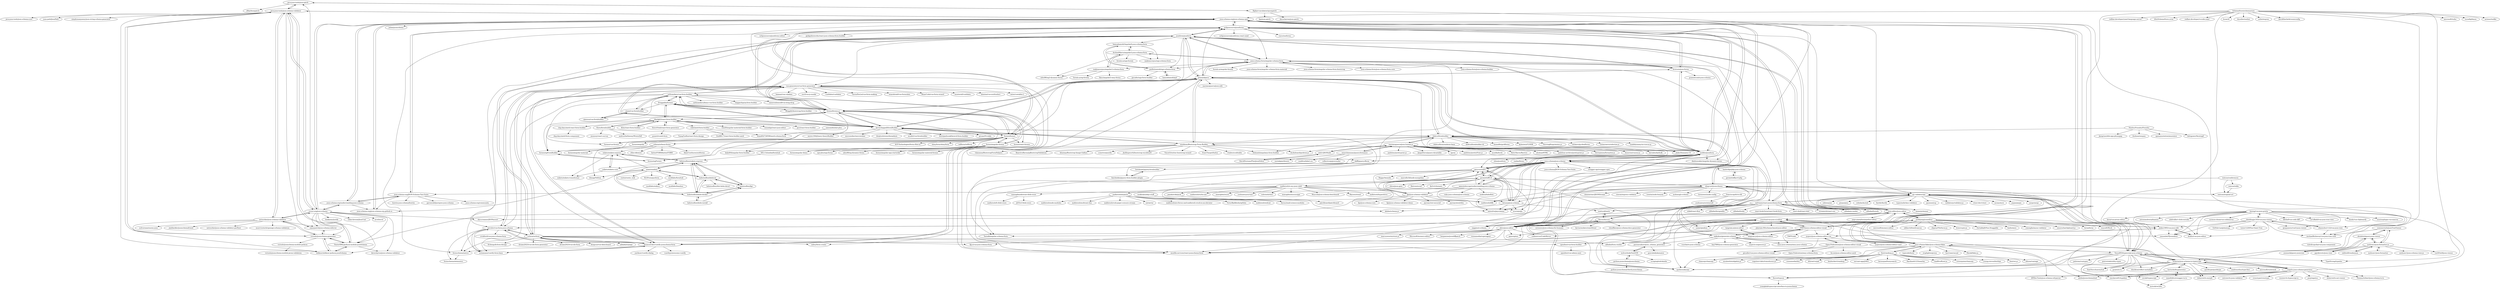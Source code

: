 digraph G {
"java-json-tools/json-patch" -> "flipkart-incubator/zjsonpatch"
"java-json-tools/json-patch" -> "eBay/bsonpatch"
"java-json-tools/json-patch" -> "java-json-tools/json-schema-validator"
"eclipsesource/jsonforms" -> "jsonform/jsonform"
"eclipsesource/jsonforms" -> "rjsf-team/react-jsonschema-form"
"eclipsesource/jsonforms" -> "brutusin/json-forms"
"eclipsesource/jsonforms" -> "eclipsesource/jsonforms-react-seed"
"eclipsesource/jsonforms" -> "json-editor/json-editor"
"eclipsesource/jsonforms" -> "vazco/uniforms" ["e"=1]
"eclipsesource/jsonforms" -> "json-schema-form/angular-schema-form"
"eclipsesource/jsonforms" -> "ajv-validator/ajv"
"eclipsesource/jsonforms" -> "joshfire/jsonform"
"eclipsesource/jsonforms" -> "json-schema-org/json-schema-spec"
"eclipsesource/jsonforms" -> "eclipsesource/jsonforms-editor"
"eclipsesource/jsonforms" -> "formio/formio.js"
"eclipsesource/jsonforms" -> "ginkgobioworks/react-json-schema-form-builder"
"eclipsesource/jsonforms" -> "formio/formio"
"eclipsesource/jsonforms" -> "formschema/native"
"josdejong/jsoneditor" -> "jdorn/json-editor"
"josdejong/jsoneditor" -> "json-editor/json-editor"
"josdejong/jsoneditor" -> "ajaxorg/ace" ["e"=1]
"josdejong/jsoneditor" -> "codemirror/CodeMirror" ["e"=1]
"josdejong/jsoneditor" -> "microsoft/monaco-editor" ["e"=1]
"josdejong/jsoneditor" -> "niklasvh/html2canvas" ["e"=1]
"josdejong/jsoneditor" -> "eligrey/FileSaver.js" ["e"=1]
"josdejong/jsoneditor" -> "umijs/qiankun" ["e"=1]
"josdejong/jsoneditor" -> "brix/crypto-js" ["e"=1]
"josdejong/jsoneditor" -> "SortableJS/Vue.Draggable" ["e"=1]
"josdejong/jsoneditor" -> "baidu/amis" ["e"=1]
"josdejong/jsoneditor" -> "yiminghe/async-validator" ["e"=1]
"josdejong/jsoneditor" -> "zenorocha/clipboard.js" ["e"=1]
"josdejong/jsoneditor" -> "lerna/lerna" ["e"=1]
"josdejong/jsoneditor" -> "nuysoft/Mock" ["e"=1]
"rjsf-team/react-jsonschema-form" -> "ajv-validator/ajv"
"rjsf-team/react-jsonschema-form" -> "eclipsesource/jsonforms"
"rjsf-team/react-jsonschema-form" -> "alibaba/formily" ["e"=1]
"rjsf-team/react-jsonschema-form" -> "json-editor/json-editor"
"rjsf-team/react-jsonschema-form" -> "lljj-x/vue-json-schema-form" ["e"=1]
"rjsf-team/react-jsonschema-form" -> "alibaba/form-render" ["e"=1]
"rjsf-team/react-jsonschema-form" -> "wbkd/react-flow" ["e"=1]
"rjsf-team/react-jsonschema-form" -> "alibaba/designable" ["e"=1]
"rjsf-team/react-jsonschema-form" -> "alibaba/hooks" ["e"=1]
"rjsf-team/react-jsonschema-form" -> "umijs/qiankun" ["e"=1]
"rjsf-team/react-jsonschema-form" -> "react-hook-form/react-hook-form" ["e"=1]
"rjsf-team/react-jsonschema-form" -> "react-dnd/react-dnd" ["e"=1]
"rjsf-team/react-jsonschema-form" -> "streamich/react-use" ["e"=1]
"rjsf-team/react-jsonschema-form" -> "alibaba/x-render" ["e"=1]
"rjsf-team/react-jsonschema-form" -> "immerjs/immer" ["e"=1]
"json-schema-form/angular-schema-form" -> "joshfire/jsonform"
"json-schema-form/angular-schema-form" -> "dschnelldavis/angular2-json-schema-form"
"json-schema-form/angular-schema-form" -> "formly-js/angular-formly" ["e"=1]
"json-schema-form/angular-schema-form" -> "makinacorpus/angular2-schema-form"
"json-schema-form/angular-schema-form" -> "guillotinaweb/ngx-schema-form"
"json-schema-form/angular-schema-form" -> "brutusin/json-forms"
"json-schema-form/angular-schema-form" -> "danhunsaker/angular-dynamic-forms" ["e"=1]
"json-schema-form/angular-schema-form" -> "jdorn/json-editor"
"json-schema-form/angular-schema-form" -> "json-schema-form/angular-schema-form-material"
"json-schema-form/angular-schema-form" -> "mozilla-services/react-jsonschema-form" ["e"=1]
"json-schema-form/angular-schema-form" -> "json-schema-form/angular-schema-form-bootstrap"
"json-schema-form/angular-schema-form" -> "json-schema-form/json-schema-form-core"
"json-schema-form/angular-schema-form" -> "jsonform/jsonform"
"json-schema-form/angular-schema-form" -> "gitana/alpaca"
"json-schema-form/angular-schema-form" -> "json-schema-form/json-schema-builder"
"leezng/vue-json-pretty" -> "chenfengjw163/vue-json-viewer"
"leezng/vue-json-pretty" -> "michaelfitzhavey/vue-json-tree-view"
"leezng/vue-json-pretty" -> "surmon-china/vue-codemirror" ["e"=1]
"leezng/vue-json-pretty" -> "jinkin1995/vue-json-edit"
"leezng/vue-json-pretty" -> "ddchef/vue-code-diff" ["e"=1]
"leezng/vue-json-pretty" -> "zhaoxuhui1122/vue-json-view"
"leezng/vue-json-pretty" -> "arvidkahl/vue-json-tree-view" ["e"=1]
"leezng/vue-json-pretty" -> "qiuquanwu/vue3-json-viewer"
"leezng/vue-json-pretty" -> "dirkliu/vue-json-editor"
"leezng/vue-json-pretty" -> "Inndy/vue-clipboard2" ["e"=1]
"leezng/vue-json-pretty" -> "sxzz/unplugin-vue-macros" ["e"=1]
"leezng/vue-json-pretty" -> "koca/vue-prism-editor" ["e"=1]
"leezng/vue-json-pretty" -> "yansenlei/VJsoneditor"
"leezng/vue-json-pretty" -> "antoniandre/splitpanes" ["e"=1]
"leezng/vue-json-pretty" -> "ndelvalle/v-click-outside" ["e"=1]
"ajv-validator/ajv" -> "sideway/joi" ["e"=1]
"ajv-validator/ajv" -> "rjsf-team/react-jsonschema-form"
"ajv-validator/ajv" -> "YousefED/typescript-json-schema"
"ajv-validator/ajv" -> "pinojs/pino" ["e"=1]
"ajv-validator/ajv" -> "colinhacks/zod" ["e"=1]
"ajv-validator/ajv" -> "sinclairzx81/typebox" ["e"=1]
"ajv-validator/ajv" -> "fastify/fastify" ["e"=1]
"ajv-validator/ajv" -> "typestack/class-validator" ["e"=1]
"ajv-validator/ajv" -> "jquense/yup" ["e"=1]
"ajv-validator/ajv" -> "validatorjs/validator.js" ["e"=1]
"ajv-validator/ajv" -> "vitest-dev/vitest" ["e"=1]
"ajv-validator/ajv" -> "immerjs/immer" ["e"=1]
"ajv-validator/ajv" -> "mswjs/msw" ["e"=1]
"ajv-validator/ajv" -> "pnpm/pnpm" ["e"=1]
"ajv-validator/ajv" -> "yargs/yargs" ["e"=1]
"marianoguerra/json.human.js" -> "ojjs/oj"
"marianoguerra/json.human.js" -> "padolsey/prettyPrint.js"
"marianoguerra/json.human.js" -> "mb21/JSONedit"
"marianoguerra/json.human.js" -> "omarshammas/jquery.formance"
"marianoguerra/json.human.js" -> "mozilla/brick" ["e"=1]
"marianoguerra/json.human.js" -> "Rich-Harris/Ractive" ["e"=1]
"marianoguerra/json.human.js" -> "jlukic/Semantic-UI" ["e"=1]
"marianoguerra/json.human.js" -> "nbubna/HTML" ["e"=1]
"marianoguerra/json.human.js" -> "padolsey-archive/prettyprint.js"
"marianoguerra/json.human.js" -> "dobtco/formbuilder"
"marianoguerra/json.human.js" -> "firstopinion/formatter.js" ["e"=1]
"marianoguerra/json.human.js" -> "dunxrion/voyeur.js" ["e"=1]
"marianoguerra/json.human.js" -> "kevinburke/hulk"
"marianoguerra/json.human.js" -> "padolsey/prettyprint.js"
"marianoguerra/json.human.js" -> "JangoSteve/jquery-dynatable" ["e"=1]
"ojjs/oj" -> "marianoguerra/json.human.js"
"orbeon/orbeon-forms" -> "betterFORM/betterFORM"
"orbeon/orbeon-forms" -> "enketo/enketo-express"
"orbeon/orbeon-forms" -> "AlainCouthures/xsltforms"
"orbeon/orbeon-forms" -> "dimagi/Vellum"
"orbeon/orbeon-forms" -> "eXist-db/exist" ["e"=1]
"minikomi/Bootstrap-Form-Builder" -> "dobtco/formbuilder"
"minikomi/Bootstrap-Form-Builder" -> "kevinchappell/formBuilder"
"minikomi/Bootstrap-Form-Builder" -> "kelp404/angular-form-builder" ["e"=1]
"minikomi/Bootstrap-Form-Builder" -> "ExactTarget/fuelux" ["e"=1]
"minikomi/Bootstrap-Form-Builder" -> "vitalets/x-editable" ["e"=1]
"minikomi/Bootstrap-Form-Builder" -> "Selmanh/angularjs-form-builder" ["e"=1]
"minikomi/Bootstrap-Form-Builder" -> "vlamanna/BootstrapFormHelpers" ["e"=1]
"minikomi/Bootstrap-Form-Builder" -> "gitana/alpaca"
"minikomi/Bootstrap-Form-Builder" -> "ReactiveRaven/jqBootstrapValidation" ["e"=1]
"minikomi/Bootstrap-Form-Builder" -> "blueimp/Bootstrap-Image-Gallery" ["e"=1]
"minikomi/Bootstrap-Form-Builder" -> "sciactive/pnotify" ["e"=1]
"minikomi/Bootstrap-Form-Builder" -> "joshfire/jsonform"
"minikomi/Bootstrap-Form-Builder" -> "ducksboard/gridster.js" ["e"=1]
"minikomi/Bootstrap-Form-Builder" -> "jhollingworth/bootstrap-wysihtml5" ["e"=1]
"minikomi/Bootstrap-Form-Builder" -> "VinceG/twitter-bootstrap-wizard" ["e"=1]
"SchemaStore/schemastore" -> "redhat-developer/yaml-language-server" ["e"=1]
"SchemaStore/schemastore" -> "b0o/SchemaStore.nvim" ["e"=1]
"SchemaStore/schemastore" -> "redhat-developer/vscode-yaml" ["e"=1]
"SchemaStore/schemastore" -> "bcherny/json-schema-to-typescript"
"SchemaStore/schemastore" -> "YousefED/typescript-json-schema"
"SchemaStore/schemastore" -> "bcoe/c8" ["e"=1]
"SchemaStore/schemastore" -> "json-schema-org/json-schema-spec"
"SchemaStore/schemastore" -> "rhysd/actionlint" ["e"=1]
"SchemaStore/schemastore" -> "eslint/espree" ["e"=1]
"SchemaStore/schemastore" -> "davidtheclark/cosmiconfig" ["e"=1]
"SchemaStore/schemastore" -> "json-schema-faker/json-schema-faker"
"SchemaStore/schemastore" -> "TypeStrong/typedoc" ["e"=1]
"SchemaStore/schemastore" -> "microsoft/tsdoc" ["e"=1]
"SchemaStore/schemastore" -> "tsconfig/bases" ["e"=1]
"SchemaStore/schemastore" -> "actions/toolkit" ["e"=1]
"tangram-js/json-editor" -> "tangram-js/json-schema-editor"
"brutusin/json-forms" -> "gitana/alpaca"
"brutusin/json-forms" -> "joshfire/jsonform"
"brutusin/json-forms" -> "jsonform/jsonform"
"brutusin/json-forms" -> "json-schema-form/angular-schema-form"
"brutusin/json-forms" -> "eclipsesource/jsonforms"
"brutusin/json-forms" -> "gcanti/tcomb-json-schema" ["e"=1]
"formio/formio" -> "formio/formio.js"
"formio/formio" -> "formio/angular-formio"
"formio/formio" -> "formio/react-formio"
"formio/formio" -> "formio/ngFormBuilder"
"formio/formio" -> "formio/ngFormio"
"formio/formio" -> "kevinchappell/formBuilder"
"formio/formio" -> "formio/vue-formio"
"formio/formio" -> "eclipsesource/jsonforms"
"formio/formio" -> "AOT-Technologies/forms-flow-ai"
"formio/formio" -> "orbeon/orbeon-forms"
"formio/formio" -> "ohmyform/ohmyform" ["e"=1]
"formio/formio" -> "tellform/tellform" ["e"=1]
"formio/formio" -> "formio/angular"
"formio/formio" -> "formio/angular-demo"
"formio/formio" -> "json-schema-form/angular-schema-form"
"joshfire/jsonform" -> "gitana/alpaca"
"joshfire/jsonform" -> "Textalk/angular-schema-form" ["e"=1]
"joshfire/jsonform" -> "json-schema-form/angular-schema-form"
"joshfire/jsonform" -> "brutusin/json-forms"
"joshfire/jsonform" -> "jdorn/json-editor"
"joshfire/jsonform" -> "garycourt/JSV"
"joshfire/jsonform" -> "daffl/jquery.dform"
"joshfire/jsonform" -> "ulion/jsonform"
"joshfire/jsonform" -> "danhunsaker/angular-dynamic-forms" ["e"=1]
"joshfire/jsonform" -> "eclipsesource/jsonforms"
"joshfire/jsonform" -> "minikomi/Bootstrap-Form-Builder"
"joshfire/jsonform" -> "json-schema/json-schema"
"joshfire/jsonform" -> "dobtco/formbuilder"
"joshfire/jsonform" -> "caolan/forms" ["e"=1]
"joshfire/jsonform" -> "mozilla-services/react-jsonschema-form" ["e"=1]
"nijikokun/generate-schema" -> "krg7880/json-schema-generator"
"nijikokun/generate-schema" -> "easy-json-schema/easy-json-schema"
"nijikokun/generate-schema" -> "perenecabuto/json_schema_generator"
"nijikokun/generate-schema" -> "aspecto-io/genson-js"
"nijikokun/generate-schema" -> "tdegrunt/jsonschema"
"nijikokun/generate-schema" -> "YMFE/json-schema-editor-visual"
"nijikokun/generate-schema" -> "ruzicka/to-json-schema"
"nijikokun/generate-schema" -> "json-schema-faker/json-schema-faker"
"NimbusFoundry/Foundry" -> "Jasig/umobile-app-phonegap"
"NimbusFoundry/Foundry" -> "dobtco/formbuilder"
"NimbusFoundry/Foundry" -> "tholman/zenpen" ["e"=1]
"NimbusFoundry/Foundry" -> "openannotation/annotator" ["e"=1]
"NimbusFoundry/Foundry" -> "hdragomir/facetogif"
"lbovet/docson" -> "lbovet/typson"
"lbovet/docson" -> "mattyod/matic"
"lbovet/docson" -> "adobe/jsonschema2md" ["e"=1]
"lbovet/docson" -> "coveooss/json-schema-for-humans" ["e"=1]
"lbovet/docson" -> "kevinrenskers/raml2html" ["e"=1]
"lbovet/docson" -> "json-schema/json-schema"
"lbovet/docson" -> "zaggino/z-schema"
"lbovet/docson" -> "cloudflare/json-schema-docs-generator"
"Kiho/react-form-builder" -> "blackjk3/react-form-builder"
"summerstyle/jsonTreeViewer" -> "abodelot/jquery.json-viewer"
"summerstyle/jsonTreeViewer" -> "mohsen1/json-formatter-js"
"summerstyle/jsonTreeViewer" -> "michaelfitzhavey/vue-json-tree-view"
"jdorn/json-editor" -> "json-editor/json-editor"
"jdorn/json-editor" -> "josdejong/jsoneditor"
"jdorn/json-editor" -> "joshfire/jsonform"
"jdorn/json-editor" -> "mozilla-services/react-jsonschema-form" ["e"=1]
"jdorn/json-editor" -> "json-schema-form/angular-schema-form"
"jdorn/json-editor" -> "Textalk/angular-schema-form" ["e"=1]
"jdorn/json-editor" -> "gitana/alpaca"
"jdorn/json-editor" -> "epoberezkin/ajv" ["e"=1]
"jdorn/json-editor" -> "Microsoft/monaco-editor" ["e"=1]
"jdorn/json-editor" -> "ajaxorg/ace" ["e"=1]
"jdorn/json-editor" -> "benjamine/jsondiffpatch" ["e"=1]
"jdorn/json-editor" -> "visionmedia/superagent" ["e"=1]
"jdorn/json-editor" -> "marcuswestin/store.js" ["e"=1]
"jdorn/json-editor" -> "codemirror/CodeMirror" ["e"=1]
"jdorn/json-editor" -> "json-schema/json-schema"
"networknt/json-schema-validator" -> "everit-org/json-schema"
"networknt/json-schema-validator" -> "java-json-tools/json-schema-validator"
"networknt/json-schema-validator" -> "victools/jsonschema-generator"
"networknt/json-schema-validator" -> "mbknor/mbknor-jackson-jsonSchema"
"networknt/json-schema-validator" -> "ssilverman/snowy-json"
"networknt/json-schema-validator" -> "jimblackler/jsonschemafriend"
"networknt/json-schema-validator" -> "networknt/json-schema-validator-perftest"
"networknt/json-schema-validator" -> "mservicetech/openapi-schema-validation"
"networknt/json-schema-validator" -> "saasquatch/json-schema-inferrer"
"horiuchi/dtsgenerator" -> "mstssk/sw2dts"
"horiuchi/dtsgenerator" -> "manifoldco/swagger-to-ts"
"horiuchi/dtsgenerator" -> "bcherny/json-schema-to-typescript"
"kevinchappell/formBuilder" -> "Draggable/formeo"
"kevinchappell/formBuilder" -> "dobtco/formbuilder"
"kevinchappell/formBuilder" -> "formio/formio.js"
"kevinchappell/formBuilder" -> "minikomi/Bootstrap-Form-Builder"
"kevinchappell/formBuilder" -> "givanz/VvvebJs" ["e"=1]
"kevinchappell/formBuilder" -> "gitana/alpaca"
"kevinchappell/formBuilder" -> "formio/formio"
"kevinchappell/formBuilder" -> "mistic100/jQuery-QueryBuilder" ["e"=1]
"kevinchappell/formBuilder" -> "blackjk3/react-form-builder"
"kevinchappell/formBuilder" -> "microweber/microweber" ["e"=1]
"kevinchappell/formBuilder" -> "jsonform/jsonform"
"kevinchappell/formBuilder" -> "sethsandaru/vue-form-builder"
"kevinchappell/formBuilder" -> "dwijitsolutions/laraadmin" ["e"=1]
"kevinchappell/formBuilder" -> "mrabit/vue-formbuilder" ["e"=1]
"kevinchappell/formBuilder" -> "kristijanhusak/laravel-form-builder" ["e"=1]
"Kinto/formbuilder" -> "blackjk3/react-form-builder"
"Kinto/formbuilder" -> "aisensiy/react-survey" ["e"=1]
"Kinto/formbuilder" -> "andrewhathaway/Winterfell" ["e"=1]
"Kinto/formbuilder" -> "mozilla-services/react-jsonschema-form" ["e"=1]
"victools/jsonschema-generator" -> "mbknor/mbknor-jackson-jsonSchema"
"victools/jsonschema-generator" -> "saasquatch/json-schema-inferrer"
"victools/jsonschema-generator" -> "FasterXML/jackson-module-jsonSchema"
"victools/jsonschema-generator" -> "networknt/json-schema-validator"
"victools/jsonschema-generator" -> "victools/jsonschema-module-jackson"
"victools/jsonschema-generator" -> "java-json-tools/json-schema-validator"
"ncform/ncform" -> "xaboy/form-create" ["e"=1]
"ncform/ncform" -> "vue-generators/vue-form-generator"
"ncform/ncform" -> "jarvelov/vue-form-json-schema"
"ncform/ncform" -> "dream2023/vue-ele-form-generator" ["e"=1]
"ncform/ncform" -> "lljj-x/vue-json-schema-form" ["e"=1]
"ncform/ncform" -> "dream2023/vue-ele-form" ["e"=1]
"ncform/ncform" -> "koumoul-dev/vuetify-jsonschema-form"
"ncform/ncform" -> "formschema/native"
"ncform/ncform" -> "yourtion/vue-json-ui-editor"
"ncform/ncform" -> "openfext/vue-form-builder"
"ncform/ncform" -> "dongsuo/vue-data-board" ["e"=1]
"ncform/ncform" -> "jsonform/jsonform"
"ncform/ncform" -> "alibaba/form-render" ["e"=1]
"ncform/ncform" -> "alibaba/nopage"
"ncform/ncform" -> "Kchengz/k-form-design" ["e"=1]
"SteveVitali/react-form-generator" -> "gcanti/tcomb-form" ["e"=1]
"SteveVitali/react-form-generator" -> "blackjk3/react-form-builder"
"json-schema-faker/json-schema-faker" -> "chancejs/chancejs" ["e"=1]
"json-schema-faker/json-schema-faker" -> "boo1ean/casual" ["e"=1]
"json-schema-faker/json-schema-faker" -> "epoberezkin/ajv" ["e"=1]
"json-schema-faker/json-schema-faker" -> "YousefED/typescript-json-schema"
"json-schema-faker/json-schema-faker" -> "json-schema-org/json-schema-spec"
"json-schema-faker/json-schema-faker" -> "Marak/faker.js" ["e"=1]
"json-schema-faker/json-schema-faker" -> "bcherny/json-schema-to-typescript"
"json-schema-faker/json-schema-faker" -> "APIDevTools/json-schema-ref-parser" ["e"=1]
"json-schema-faker/json-schema-faker" -> "mozilla-services/react-jsonschema-form" ["e"=1]
"json-schema-faker/json-schema-faker" -> "nijikokun/generate-schema"
"json-schema-faker/json-schema-faker" -> "fent/randexp.js"
"json-schema-faker/json-schema-faker" -> "typicode/hotel" ["e"=1]
"json-schema-faker/json-schema-faker" -> "tdegrunt/jsonschema"
"json-schema-faker/json-schema-faker" -> "ajv-validator/ajv"
"json-schema-faker/json-schema-faker" -> "stoplightio/prism" ["e"=1]
"bcherny/json-schema-to-typescript" -> "YousefED/typescript-json-schema"
"bcherny/json-schema-to-typescript" -> "ThomasAribart/json-schema-to-ts" ["e"=1]
"bcherny/json-schema-to-typescript" -> "epoberezkin/ajv" ["e"=1]
"bcherny/json-schema-to-typescript" -> "sinclairzx81/typebox" ["e"=1]
"bcherny/json-schema-to-typescript" -> "dsherret/ts-morph" ["e"=1]
"bcherny/json-schema-to-typescript" -> "vega/ts-json-schema-generator"
"bcherny/json-schema-to-typescript" -> "ajv-validator/ajv"
"bcherny/json-schema-to-typescript" -> "quicktype/quicktype" ["e"=1]
"bcherny/json-schema-to-typescript" -> "sindresorhus/type-fest" ["e"=1]
"bcherny/json-schema-to-typescript" -> "gcanti/io-ts" ["e"=1]
"bcherny/json-schema-to-typescript" -> "horiuchi/dtsgenerator"
"bcherny/json-schema-to-typescript" -> "microsoft/rushstack" ["e"=1]
"bcherny/json-schema-to-typescript" -> "json-schema-faker/json-schema-faker"
"bcherny/json-schema-to-typescript" -> "rbuckton/reflect-metadata" ["e"=1]
"bcherny/json-schema-to-typescript" -> "SamVerschueren/tsd" ["e"=1]
"mohsen1/json-formatter-js" -> "caldwell/renderjson"
"mohsen1/json-formatter-js" -> "mohsen1/json-formatter"
"mohsen1/json-formatter-js" -> "summerstyle/jsonTreeViewer"
"mohsen1/json-formatter-js" -> "pgrabovets/json-view"
"mohsen1/json-formatter-js" -> "abodelot/jquery.json-viewer"
"mohsen1/json-formatter-js" -> "mohsen1/json-schema-view-js"
"mohsen1/json-formatter-js" -> "yesmeck/jquery-jsonview"
"mohsen1/json-formatter-js" -> "LorDOniX/json-viewer"
"YousefED/typescript-json-schema" -> "vega/ts-json-schema-generator"
"YousefED/typescript-json-schema" -> "bcherny/json-schema-to-typescript"
"YousefED/typescript-json-schema" -> "dsherret/ts-morph" ["e"=1]
"YousefED/typescript-json-schema" -> "ajv-validator/ajv"
"YousefED/typescript-json-schema" -> "gcanti/io-ts" ["e"=1]
"YousefED/typescript-json-schema" -> "epoberezkin/ajv" ["e"=1]
"YousefED/typescript-json-schema" -> "lbovet/typson"
"YousefED/typescript-json-schema" -> "pelotom/runtypes" ["e"=1]
"YousefED/typescript-json-schema" -> "sinclairzx81/typebox" ["e"=1]
"YousefED/typescript-json-schema" -> "TypeStrong/typedoc" ["e"=1]
"YousefED/typescript-json-schema" -> "cevek/ttypescript" ["e"=1]
"YousefED/typescript-json-schema" -> "json-schema-faker/json-schema-faker"
"YousefED/typescript-json-schema" -> "rbuckton/reflect-metadata" ["e"=1]
"YousefED/typescript-json-schema" -> "piotrwitek/utility-types" ["e"=1]
"YousefED/typescript-json-schema" -> "SamVerschueren/tsd" ["e"=1]
"makinacorpus/angular2-schema-form" -> "dschnelldavis/angular2-json-schema-form"
"makinacorpus/angular2-schema-form" -> "formly-js/ng-formly" ["e"=1]
"makinacorpus/angular2-schema-form" -> "udos86/ng2-dynamic-forms" ["e"=1]
"makinacorpus/angular2-schema-form" -> "flauc/angular2-easy-forms" ["e"=1]
"json-schema-org/JSON-Schema-Test-Suite" -> "json-schema-org/community"
"json-schema-org/JSON-Schema-Test-Suite" -> "json-schema-org/json-schema-spec"
"json-schema-org/JSON-Schema-Test-Suite" -> "json-schema-org/json-schema-org.github.io"
"json-schema-org/JSON-Schema-Test-Suite" -> "bowtie-json-schema/bowtie"
"json-schema-org/JSON-Schema-Test-Suite" -> "json-schema-org/understanding-json-schema"
"json-schema-org/JSON-Schema-Test-Suite" -> "gavinwahl/postgres-json-schema" ["e"=1]
"jsonform/jsonform" -> "eclipsesource/jsonforms"
"jsonform/jsonform" -> "json-editor/json-editor"
"jsonform/jsonform" -> "brutusin/json-forms"
"jsonform/jsonform" -> "gitana/alpaca"
"jsonform/jsonform" -> "rjsf-team/react-jsonschema-form"
"jsonform/jsonform" -> "json-schema-form/angular-schema-form"
"jsonform/jsonform" -> "vue-generators/vue-form-generator"
"jsonform/jsonform" -> "ncform/ncform"
"jsonform/jsonform" -> "formio/formio.js"
"jsonform/jsonform" -> "kevinchappell/formBuilder"
"jsonform/jsonform" -> "jarvelov/vue-form-json-schema"
"jsonform/jsonform" -> "koumoul-dev/vuetify-jsonschema-form"
"jsonform/jsonform" -> "hamzahamidi/Angular6-json-schema-form"
"jsonform/jsonform" -> "guillotinaweb/ngx-schema-form"
"jsonform/jsonform" -> "mozilla-services/react-jsonschema-form" ["e"=1]
"json-schema-org/json-schema-spec" -> "json-schema-org/json-schema-org.github.io"
"json-schema-org/json-schema-spec" -> "json-schema-org/JSON-Schema-Test-Suite"
"json-schema-org/json-schema-spec" -> "epoberezkin/ajv" ["e"=1]
"json-schema-org/json-schema-spec" -> "Julian/jsonschema" ["e"=1]
"json-schema-org/json-schema-spec" -> "json-schema-org/understanding-json-schema"
"json-schema-org/json-schema-spec" -> "json-schema-faker/json-schema-faker"
"json-schema-org/json-schema-spec" -> "java-json-tools/json-schema-validator"
"json-schema-org/json-schema-spec" -> "json-schema/json-schema"
"json-schema-org/json-schema-spec" -> "ajv-validator/ajv"
"json-schema-org/json-schema-spec" -> "everit-org/json-schema"
"json-schema-org/json-schema-spec" -> "eclipsesource/jsonforms"
"json-schema-org/json-schema-spec" -> "bcherny/json-schema-to-typescript"
"json-schema-org/json-schema-spec" -> "tdegrunt/jsonschema"
"json-schema-org/json-schema-spec" -> "mozilla-services/react-jsonschema-form" ["e"=1]
"json-schema-org/json-schema-spec" -> "YousefED/typescript-json-schema"
"python-jsonschema/jsonschema" -> "python-jsonschema/check-jsonschema"
"python-jsonschema/jsonschema" -> "wolverdude/GenSON"
"everit-org/json-schema" -> "java-json-tools/json-schema-validator"
"everit-org/json-schema" -> "networknt/json-schema-validator"
"everit-org/json-schema" -> "mbknor/mbknor-jackson-jsonSchema"
"everit-org/json-schema" -> "leadpony/justify"
"everit-org/json-schema" -> "FasterXML/jackson-module-jsonSchema"
"everit-org/json-schema" -> "skyscreamer/JSONassert" ["e"=1]
"everit-org/json-schema" -> "json-schema-org/understanding-json-schema"
"everit-org/json-schema" -> "victools/jsonschema-generator"
"everit-org/json-schema" -> "json-schema-org/json-schema-spec"
"everit-org/json-schema" -> "saasquatch/json-schema-inferrer"
"everit-org/json-schema" -> "daveclayton/json-schema-validator"
"everit-org/json-schema" -> "lukas-krecan/JsonUnit" ["e"=1]
"everit-org/json-schema" -> "mvel/mvel" ["e"=1]
"everit-org/json-schema" -> "java-json-tools/json-patch"
"json-schema-org/json-schema-org.github.io" -> "json-schema-org/json-schema-spec"
"gitana/alpaca" -> "joshfire/jsonform"
"gitana/alpaca" -> "brutusin/json-forms"
"gitana/alpaca" -> "dobtco/formbuilder"
"gitana/alpaca" -> "kevinchappell/formBuilder"
"gitana/alpaca" -> "jsonform/jsonform"
"gitana/alpaca" -> "json-schema-form/angular-schema-form"
"gitana/alpaca" -> "minikomi/Bootstrap-Form-Builder"
"gitana/alpaca" -> "formio/formio.js"
"gitana/alpaca" -> "jdorn/json-editor"
"gitana/alpaca" -> "marianoguerra/json-edit"
"gitana/alpaca" -> "daffl/jquery.dform"
"gitana/alpaca" -> "eclipsesource/jsonforms"
"gitana/alpaca" -> "garycourt/JSV"
"gitana/alpaca" -> "formio/formio"
"gitana/alpaca" -> "vue-generators/vue-form-generator"
"json-editor/json-editor" -> "jdorn/json-editor"
"json-editor/json-editor" -> "josdejong/jsoneditor"
"json-editor/json-editor" -> "rjsf-team/react-jsonschema-form"
"json-editor/json-editor" -> "jsonform/jsonform"
"json-editor/json-editor" -> "eclipsesource/jsonforms"
"json-editor/json-editor" -> "mozilla-services/react-jsonschema-form" ["e"=1]
"json-editor/json-editor" -> "YMFE/json-schema-editor-visual"
"json-editor/json-editor" -> "yourtion/vue-json-ui-editor"
"json-editor/json-editor" -> "ajv-validator/ajv"
"json-editor/json-editor" -> "json-schema-org/json-schema-spec"
"json-editor/json-editor" -> "alibaba/form-render" ["e"=1]
"json-editor/json-editor" -> "page-pipepline/pipeline-editor" ["e"=1]
"json-editor/json-editor" -> "json-schema-form/angular-schema-form"
"json-editor/json-editor" -> "YousefED/typescript-json-schema"
"json-editor/json-editor" -> "epoberezkin/ajv" ["e"=1]
"mbknor/mbknor-jackson-jsonSchema" -> "FasterXML/jackson-module-jsonSchema"
"mbknor/mbknor-jackson-jsonSchema" -> "victools/jsonschema-generator"
"vega/ts-json-schema-generator" -> "YousefED/typescript-json-schema"
"vega/ts-json-schema-generator" -> "bcherny/json-schema-to-typescript"
"vega/ts-json-schema-generator" -> "dsherret/ts-morph" ["e"=1]
"vega/ts-json-schema-generator" -> "cevek/ttypescript" ["e"=1]
"vega/ts-json-schema-generator" -> "ThomasAribart/json-schema-to-ts" ["e"=1]
"vega/ts-json-schema-generator" -> "sinclairzx81/typebox" ["e"=1]
"vega/ts-json-schema-generator" -> "crosstype/crosstype"
"vega/ts-json-schema-generator" -> "lbovet/typson"
"vega/ts-json-schema-generator" -> "woutervh-/typescript-is" ["e"=1]
"vega/ts-json-schema-generator" -> "jawj/zapatos" ["e"=1]
"vega/ts-json-schema-generator" -> "dsherret/ts-ast-viewer" ["e"=1]
"vega/ts-json-schema-generator" -> "ostrowr/ts-json-validator" ["e"=1]
"vega/ts-json-schema-generator" -> "adobe/jsonschema2md" ["e"=1]
"vega/ts-json-schema-generator" -> "ajv-validator/ajv"
"vega/ts-json-schema-generator" -> "APIDevTools/json-schema-ref-parser" ["e"=1]
"fent/randexp.js" -> "fent/ret.js"
"fent/randexp.js" -> "json-schema-faker/json-schema-faker"
"fent/randexp.js" -> "dthree/vantage" ["e"=1]
"fent/randexp.js" -> "nicolewhite/algebra.js" ["e"=1]
"fent/randexp.js" -> "chancejs/chancejs" ["e"=1]
"fent/randexp.js" -> "cognitect-labs/transducers-js" ["e"=1]
"fent/randexp.js" -> "visionmedia/dox" ["e"=1]
"fent/randexp.js" -> "dthree/vorpal" ["e"=1]
"fent/randexp.js" -> "benburkert/randexp"
"fent/randexp.js" -> "servant-app/JAWS" ["e"=1]
"fent/randexp.js" -> "bevacqua/fuzzysearch" ["e"=1]
"fent/randexp.js" -> "Hardmath123/nearley" ["e"=1]
"fent/randexp.js" -> "loadfive/Knwl.js" ["e"=1]
"fent/randexp.js" -> "victorquinn/chancejs" ["e"=1]
"fent/randexp.js" -> "young-steveo/bottlejs" ["e"=1]
"flipkart-incubator/zjsonpatch" -> "java-json-tools/json-patch"
"flipkart-incubator/zjsonpatch" -> "fge/json-patch"
"flipkart-incubator/zjsonpatch" -> "daveclayton/json-patch"
"flipkart-incubator/zjsonpatch" -> "skyscreamer/JSONassert" ["e"=1]
"zyqwst/json-schema-editor-vue" -> "giscafer/vue-json-schema-editor-visual"
"zyqwst/json-schema-editor-vue" -> "Open-Federation/json-schema-editor-visual"
"zyqwst/json-schema-editor-vue" -> "zyqwst/json-schema-editor-vue3"
"zyqwst/json-schema-editor-vue" -> "jinkin1995/vue-json-edit"
"java-json-tools/json-schema-validator" -> "everit-org/json-schema"
"java-json-tools/json-schema-validator" -> "networknt/json-schema-validator"
"java-json-tools/json-schema-validator" -> "FasterXML/jackson-module-jsonSchema"
"java-json-tools/json-schema-validator" -> "victools/jsonschema-generator"
"java-json-tools/json-schema-validator" -> "mbknor/mbknor-jackson-jsonSchema"
"java-json-tools/json-schema-validator" -> "java-json-tools/json-patch"
"java-json-tools/json-schema-validator" -> "json-schema-org/json-schema-spec"
"java-json-tools/json-schema-validator" -> "saasquatch/json-schema-inferrer"
"java-json-tools/json-schema-validator" -> "java-json-tools/json-schema-core"
"java-json-tools/json-schema-validator" -> "json-path/JsonPath" ["e"=1]
"java-json-tools/json-schema-validator" -> "simplymequeeny/json-string-schema-generator"
"dobtco/formbuilder" -> "minikomi/Bootstrap-Form-Builder"
"dobtco/formbuilder" -> "kevinchappell/formBuilder"
"dobtco/formbuilder" -> "dobtco/formrenderer-base"
"dobtco/formbuilder" -> "dobtco/formbuilder-rb"
"dobtco/formbuilder" -> "gitana/alpaca"
"dobtco/formbuilder" -> "kumailht/gridforms" ["e"=1]
"dobtco/formbuilder" -> "kylestetz/CLNDR" ["e"=1]
"dobtco/formbuilder" -> "ThrivingKings/animo.js" ["e"=1]
"dobtco/formbuilder" -> "elclanrs/jq-idealforms" ["e"=1]
"dobtco/formbuilder" -> "jlukic/Semantic-UI" ["e"=1]
"dobtco/formbuilder" -> "Selmanh/angularjs-form-builder" ["e"=1]
"dobtco/formbuilder" -> "brianreavis/selectize.js" ["e"=1]
"dobtco/formbuilder" -> "marianoguerra/json.human.js"
"dobtco/formbuilder" -> "madebymany/sir-trevor-js" ["e"=1]
"dobtco/formbuilder" -> "ducksboard/gridster.js" ["e"=1]
"yourtion/vue-json-ui-editor" -> "jinkin1995/vue-json-edit"
"yourtion/vue-json-ui-editor" -> "dirkliu/vue-json-editor"
"yourtion/vue-json-ui-editor" -> "yansenlei/VJsoneditor"
"yourtion/vue-json-ui-editor" -> "jarvelov/vue-form-json-schema"
"yourtion/vue-json-ui-editor" -> "plantain-00/schema-based-json-editor"
"yourtion/vue-json-ui-editor" -> "koumoul-dev/vuetify-jsonschema-form"
"yourtion/vue-json-ui-editor" -> "YMFE/json-schema-editor-visual"
"yourtion/vue-json-ui-editor" -> "zyqwst/json-schema-editor-vue"
"yourtion/vue-json-ui-editor" -> "openfext/vue-form-builder"
"yourtion/vue-json-ui-editor" -> "tangram-js/json-schema-editor"
"yourtion/vue-json-ui-editor" -> "tangram-js/json-editor"
"abodelot/jquery.json-viewer" -> "summerstyle/jsonTreeViewer"
"abodelot/jquery.json-viewer" -> "yesmeck/jquery-jsonview"
"abodelot/jquery.json-viewer" -> "pgrabovets/json-view"
"abodelot/jquery.json-viewer" -> "mohsen1/json-formatter-js"
"kriszyp/json-schema" -> "garycourt/JSV"
"kriszyp/json-schema" -> "akidee/schema.js"
"kriszyp/json-schema" -> "json-schema/json-schema"
"kriszyp/json-schema" -> "natesilva/jayschema"
"kriszyp/json-schema" -> "mattyod/matic"
"kriszyp/json-schema" -> "acornejo/jjv"
"vue-generators/vue-form-generator" -> "sethsandaru/vue-form-builder"
"vue-generators/vue-form-generator" -> "jarvelov/vue-form-json-schema"
"vue-generators/vue-form-generator" -> "GavinZhuLei/vue-form-making" ["e"=1]
"vue-generators/vue-form-generator" -> "ncform/ncform"
"vue-generators/vue-form-generator" -> "wearebraid/vue-formulate" ["e"=1]
"vue-generators/vue-form-generator" -> "koumoul-dev/vuetify-jsonschema-form"
"vue-generators/vue-form-generator" -> "BinarCode/vue-form-wizard" ["e"=1]
"vue-generators/vue-form-generator" -> "xaboy/form-create" ["e"=1]
"vue-generators/vue-form-generator" -> "monterail/vuelidate" ["e"=1]
"vue-generators/vue-form-generator" -> "shentao/vue-multiselect" ["e"=1]
"vue-generators/vue-form-generator" -> "ratiw/vuetable-2" ["e"=1]
"vue-generators/vue-form-generator" -> "wotamann/vuetify-form-base"
"vue-generators/vue-form-generator" -> "baianat/vee-validate" ["e"=1]
"vue-generators/vue-form-generator" -> "euvl/vue-js-modal" ["e"=1]
"vue-generators/vue-form-generator" -> "vuelidate/vuelidate" ["e"=1]
"rekit/antd-form-builder" -> "duan602728596/antd-schema-form"
"rekit/antd-form-builder" -> "TsangTszKin/react-form-design"
"rekit/antd-form-builder" -> "fred8617/react-form-builder-antd"
"yesmeck/jquery-jsonview" -> "abodelot/jquery.json-viewer"
"FasterXML/jackson-module-jsonSchema" -> "mbknor/mbknor-jackson-jsonSchema"
"FasterXML/jackson-module-jsonSchema" -> "victools/jsonschema-generator"
"FasterXML/jackson-module-jsonSchema" -> "java-json-tools/json-schema-validator"
"FasterXML/jackson-module-jsonSchema" -> "daveclayton/json-schema-validator"
"DavidDurman/FlexiJsonEditor" -> "mb21/JSONedit"
"YMFE/json-schema-editor-visual" -> "zyqwst/json-schema-editor-vue"
"YMFE/json-schema-editor-visual" -> "yourtion/vue-json-ui-editor"
"YMFE/json-schema-editor-visual" -> "YMFE/ykit" ["e"=1]
"YMFE/json-schema-editor-visual" -> "alibaba/form-render" ["e"=1]
"YMFE/json-schema-editor-visual" -> "nijikokun/generate-schema"
"YMFE/json-schema-editor-visual" -> "easy-json-schema/easy-json-schema"
"YMFE/json-schema-editor-visual" -> "tangram-js/json-schema-editor"
"YMFE/json-schema-editor-visual" -> "json-editor/json-editor"
"perenecabuto/json_schema_generator" -> "gonvaled/jskemator"
"perenecabuto/json_schema_generator" -> "wolverdude/GenSON"
"saasquatch/json-schema-inferrer" -> "victools/jsonschema-generator"
"openfext/vue-form-builder" -> "openfext/vue-admin-next" ["e"=1]
"zhaoxuhui1122/vue-json-view" -> "chenfengjw163/vue-json-viewer"
"zhaoxuhui1122/vue-json-view" -> "michaelfitzhavey/vue-json-tree-view"
"franciscop/drive-db" -> "yoshuawuyts/winstall" ["e"=1]
"franciscop/drive-db" -> "mafintosh/diffy"
"dirkliu/vue-json-editor" -> "jinkin1995/vue-json-edit"
"jarvelov/vue-form-json-schema" -> "koumoul-dev/vuetify-jsonschema-form"
"jarvelov/vue-form-json-schema" -> "formschema/elementui"
"jarvelov/vue-form-json-schema" -> "formschema/native"
"jarvelov/vue-form-json-schema" -> "wotamann/vuetify-form-base"
"jarvelov/vue-form-json-schema" -> "vue-generators/vue-form-generator"
"jarvelov/vue-form-json-schema" -> "crickford/vue-json-schema-form"
"jarvelov/vue-form-json-schema" -> "yourtion/vue-json-ui-editor"
"jarvelov/vue-form-json-schema" -> "ncform/ncform"
"fge/json-schema-validator" -> "fge/json-schema-core"
"fge/json-schema-validator" -> "json-schema/json-schema"
"fge/json-schema-validator" -> "fge/json-schema-validator-demo"
"fge/json-schema-validator" -> "kriszyp/json-schema"
"fge/json-schema-validator" -> "jayway/rest-assured" ["e"=1]
"fge/json-schema-validator" -> "FasterXML/jackson-module-jsonSchema"
"fge/json-schema-validator" -> "garycourt/JSV"
"fge/json-schema-validator" -> "jayway/awaitility" ["e"=1]
"caldwell/renderjson" -> "mohsen1/json-formatter-js"
"tangram-js/json-schema-editor" -> "tangram-js/json-editor"
"watson/conferences" -> "watson/talks"
"watson/conferences" -> "watson/original-url"
"watson/conferences" -> "mafintosh/diffy"
"watson/talks" -> "watson/original-url"
"chenfengjw163/vue-json-viewer" -> "leezng/vue-json-pretty"
"chenfengjw163/vue-json-viewer" -> "zhaoxuhui1122/vue-json-view"
"chenfengjw163/vue-json-viewer" -> "qiuquanwu/vue3-json-viewer"
"chenfengjw163/vue-json-viewer" -> "dirkliu/vue-json-editor"
"chenfengjw163/vue-json-viewer" -> "michaelfitzhavey/vue-json-tree-view"
"chenfengjw163/vue-json-viewer" -> "yansenlei/VJsoneditor"
"chenfengjw163/vue-json-viewer" -> "GitHub-Laziji/menujs" ["e"=1]
"chenfengjw163/vue-json-viewer" -> "tower1229/Vue-Giant-Tree" ["e"=1]
"chenfengjw163/vue-json-viewer" -> "jinkin1995/vue-json-edit"
"spacetelescope/understanding-json-schema" -> "json-schema/json-schema"
"spacetelescope/understanding-json-schema" -> "geraintluff/tv4"
"spacetelescope/understanding-json-schema" -> "ruby-json-schema/json-schema" ["e"=1]
"spacetelescope/understanding-json-schema" -> "fge/json-schema-validator"
"spacetelescope/understanding-json-schema" -> "json-schema-org/JSON-Schema-Test-Suite"
"spacetelescope/understanding-json-schema" -> "garycourt/JSV"
"spacetelescope/understanding-json-schema" -> "nodeca/babelfish"
"dschnelldavis/angular2-json-schema-form" -> "makinacorpus/angular2-schema-form"
"dschnelldavis/angular2-json-schema-form" -> "hamzahamidi/Angular6-json-schema-form"
"dschnelldavis/angular2-json-schema-form" -> "formly-js/ngx-formly" ["e"=1]
"dschnelldavis/angular2-json-schema-form" -> "makinacorpus/ngx-schema-form"
"dschnelldavis/angular2-json-schema-form" -> "json-schema-form/angular-schema-form"
"dschnelldavis/angular2-json-schema-form" -> "udos86/ng2-dynamic-forms" ["e"=1]
"sethsandaru/vue-form-builder" -> "jmeei/vue-formbuilder"
"sethsandaru/vue-form-builder" -> "sethsandaru/demo-vue-form-builder"
"sethsandaru/vue-form-builder" -> "formio/vue-formio"
"sethsandaru/vue-form-builder" -> "vue-generators/vue-form-generator"
"sethsandaru/vue-form-builder" -> "Draggable/formeo"
"sethsandaru/vue-form-builder" -> "qiaoxun/vue-formbuilder"
"sethsandaru/vue-form-builder" -> "wotamann/vuetify-form-base"
"sethsandaru/vue-form-builder" -> "koumoul-dev/vuetify-jsonschema-form"
"sethsandaru/vue-form-builder" -> "jarvelov/vue-form-json-schema"
"sethsandaru/vue-form-builder" -> "baggachipz/q-form-builder" ["e"=1]
"sethsandaru/vue-form-builder" -> "cameronhimself/vue-drag-drop" ["e"=1]
"hasbridge/php-json-schema" -> "geraintluff/jsv4-php"
"Open-Federation/json-schema-editor-visual" -> "zyqwst/json-schema-editor-vue"
"Open-Federation/json-schema-editor-visual" -> "Open-Federation/easy-schema-form"
"Open-Federation/json-schema-editor-visual" -> "lin-mt/json-schema-editor-antd"
"Open-Federation/json-schema-editor-visual" -> "giscafer/vue-json-schema-editor-visual"
"koumoul-dev/vuetify-jsonschema-form" -> "wotamann/vuetify-form-base"
"koumoul-dev/vuetify-jsonschema-form" -> "jarvelov/vue-form-json-schema"
"koumoul-dev/vuetify-jsonschema-form" -> "sethsandaru/vue-form-builder"
"koumoul-dev/vuetify-jsonschema-form" -> "vue-generators/vue-form-generator"
"koumoul-dev/vuetify-jsonschema-form" -> "formschema/native"
"koumoul-dev/vuetify-jsonschema-form" -> "yourtion/vue-json-ui-editor"
"koumoul-dev/vuetify-jsonschema-form" -> "ncform/ncform"
"koumoul-dev/vuetify-jsonschema-form" -> "vuetifyjs/awesome-vuetify" ["e"=1]
"koumoul-dev/vuetify-jsonschema-form" -> "yariksav/vuetify-dialog" ["e"=1]
"jinkin1995/vue-json-edit" -> "yourtion/vue-json-ui-editor"
"jinkin1995/vue-json-edit" -> "dirkliu/vue-json-editor"
"jinkin1995/vue-json-edit" -> "zyqwst/json-schema-editor-vue"
"jinkin1995/vue-json-edit" -> "yansenlei/VJsoneditor"
"formio/formio.js" -> "formio/formio"
"formio/formio.js" -> "kevinchappell/formBuilder"
"formio/formio.js" -> "formio/angular-formio"
"formio/formio.js" -> "Draggable/formeo"
"formio/formio.js" -> "formio/ngFormBuilder"
"formio/formio.js" -> "formio/vue-formio"
"formio/formio.js" -> "formio/react-formio"
"formio/formio.js" -> "formio/ngFormio"
"formio/formio.js" -> "eclipsesource/jsonforms"
"formio/formio.js" -> "gitana/alpaca"
"formio/formio.js" -> "jsonform/jsonform"
"formio/formio.js" -> "givanz/VvvebJs" ["e"=1]
"formio/formio.js" -> "blackjk3/react-form-builder"
"formio/formio.js" -> "sethsandaru/vue-form-builder"
"formio/formio.js" -> "vue-generators/vue-form-generator"
"onaio/onadata" -> "kobotoolbox/kobocat"
"onaio/onadata" -> "kobotoolbox/enketo-express"
"onaio/onadata" -> "XLSForm/pyxform"
"onaio/onadata" -> "modilabs/formhub"
"onaio/onadata" -> "enketo/enketo-express"
"onaio/onadata" -> "kobotoolbox/kobo-docker"
"onaio/onadata" -> "dimagi/Vellum"
"onaio/onadata" -> "rootio/rootio_web"
"tdegrunt/jsonschema" -> "epoberezkin/ajv" ["e"=1]
"tdegrunt/jsonschema" -> "ajv-validator/ajv"
"tdegrunt/jsonschema" -> "kriszyp/json-schema"
"tdegrunt/jsonschema" -> "nijikokun/generate-schema"
"tdegrunt/jsonschema" -> "geraintluff/tv4"
"tdegrunt/jsonschema" -> "natesilva/jayschema"
"tdegrunt/jsonschema" -> "YousefED/typescript-json-schema"
"tdegrunt/jsonschema" -> "json-schema-org/json-schema-spec"
"tdegrunt/jsonschema" -> "json-schema-faker/json-schema-faker"
"tdegrunt/jsonschema" -> "zaggino/z-schema"
"tdegrunt/jsonschema" -> "ctavan/express-validator" ["e"=1]
"tdegrunt/jsonschema" -> "trentm/node-bunyan" ["e"=1]
"tdegrunt/jsonschema" -> "molnarg/js-schema"
"tdegrunt/jsonschema" -> "lorenwest/node-config" ["e"=1]
"tdegrunt/jsonschema" -> "dominictarr/JSONStream" ["e"=1]
"wotamann/vuetify-form-base" -> "koumoul-dev/vuetify-jsonschema-form"
"wotamann/vuetify-form-base" -> "jarvelov/vue-form-json-schema"
"blackjk3/react-form-builder" -> "Kiho/react-form-builder"
"blackjk3/react-form-builder" -> "Kinto/formbuilder"
"blackjk3/react-form-builder" -> "Draggable/formeo"
"blackjk3/react-form-builder" -> "SteveVitali/react-form-generator"
"blackjk3/react-form-builder" -> "formio/ngFormBuilder"
"blackjk3/react-form-builder" -> "vlio20/angular-material-form-builder" ["e"=1]
"blackjk3/react-form-builder" -> "kevinchappell/formBuilder"
"blackjk3/react-form-builder" -> "ismaelga/react-json-editor" ["e"=1]
"blackjk3/react-form-builder" -> "rekit/antd-form-builder"
"blackjk3/react-form-builder" -> "quri/react-form-builder"
"blackjk3/react-form-builder" -> "formio/formio.js"
"blackjk3/react-form-builder" -> "kelp404/angular-form-builder" ["e"=1]
"blackjk3/react-form-builder" -> "dog-days/antd-react-form-builder"
"formio/angular" -> "formio/angular-material"
"mafintosh/is-my-json-valid" -> "geraintluff/tv4"
"mafintosh/is-my-json-valid" -> "Muscula/json-schema-benchmark"
"mafintosh/is-my-json-valid" -> "Raynos/xtend" ["e"=1]
"mafintosh/is-my-json-valid" -> "mafintosh/hyperdrive" ["e"=1]
"mafintosh/is-my-json-valid" -> "pandastrike/jsck"
"mafintosh/is-my-json-valid" -> "watson/original-url"
"mafintosh/is-my-json-valid" -> "mafintosh/turbo-net" ["e"=1]
"mafintosh/is-my-json-valid" -> "mafintosh/diffy"
"mafintosh/is-my-json-valid" -> "maxogden/abstract-blob-store"
"mafintosh/is-my-json-valid" -> "maxogden/wzrd" ["e"=1]
"mafintosh/is-my-json-valid" -> "yoshuawuyts/vmd" ["e"=1]
"mafintosh/is-my-json-valid" -> "substack/shoe" ["e"=1]
"mafintosh/is-my-json-valid" -> "maxogden/mississippi" ["e"=1]
"mafintosh/is-my-json-valid" -> "mafintosh/airpaste"
"pandastrike/jsck" -> "patchboard/patchboard"
"mattyod/matic" -> "lbovet/docson"
"limcheekin/jquery-form-builder-plugin" -> "botskonet/jquery.formbuilder"
"formio/angular-formio" -> "formio/angular-demo"
"formio/angular-formio" -> "formio/angular-material-formio"
"formio/angular-formio" -> "ngx-plus/ngx-forms"
"formio/angular-formio" -> "formio/ngFormBuilder"
"formio/angular-formio" -> "udos86/ng-dynamic-forms" ["e"=1]
"formio/angular-formio" -> "formio/formio.js"
"formio/angular-formio" -> "formio/formio"
"formio/angular-formio" -> "formio/angular-app-starterkit"
"mb21/JSONedit" -> "marianoguerra/json.human.js"
"mb21/JSONedit" -> "DavidDurman/FlexiJsonEditor"
"guillotinaweb/ngx-schema-form" -> "hamzahamidi/ajsf"
"guillotinaweb/ngx-schema-form" -> "hamzahamidi/Angular6-json-schema-form"
"guillotinaweb/ngx-schema-form" -> "giscafer/ngx-form-builder"
"jmeei/vue-formbuilder" -> "qiaoxun/vue-formbuilder"
"jmeei/vue-formbuilder" -> "sethsandaru/vue-form-builder"
"qiaoxun/vue-formbuilder" -> "jmeei/vue-formbuilder"
"manifoldco/swagger-to-ts" -> "horiuchi/dtsgenerator"
"manifoldco/swagger-to-ts" -> "mstssk/sw2dts"
"mohsen1/json-formatter" -> "mohsen1/json-formatter-js"
"geraintluff/tv4" -> "natesilva/jayschema"
"geraintluff/tv4" -> "mafintosh/is-my-json-valid"
"geraintluff/tv4" -> "garycourt/JSV"
"geraintluff/tv4" -> "Textalk/angular-schema-form" ["e"=1]
"geraintluff/tv4" -> "json-schema/json-schema"
"geraintluff/tv4" -> "kriszyp/json-schema"
"geraintluff/tv4" -> "spacetelescope/understanding-json-schema"
"geraintluff/tv4" -> "epoberezkin/ajv" ["e"=1]
"geraintluff/tv4" -> "zaggino/z-schema"
"geraintluff/tv4" -> "acornejo/jjv"
"geraintluff/tv4" -> "tdegrunt/jsonschema"
"geraintluff/tv4" -> "oferei/json-gate"
"geraintluff/tv4" -> "joshfire/jsonform"
"geraintluff/tv4" -> "flatiron/nconf" ["e"=1]
"geraintluff/tv4" -> "ikr/tv4-formats"
"moklick/nodejs-stuff" -> "feross/mad-science-modules"
"formschema/native" -> "formschema/elementui"
"garycourt/JSV" -> "kriszyp/json-schema"
"garycourt/JSV" -> "akidee/schema.js"
"garycourt/JSV" -> "natesilva/jayschema"
"garycourt/JSV" -> "json-schema/json-schema"
"garycourt/JSV" -> "geraintluff/tv4"
"garycourt/JSV" -> "joshfire/jsonform"
"garycourt/JSV" -> "Baggz/Amanda"
"garycourt/JSV" -> "marcello3d/node-mongolian" ["e"=1]
"formio/ngFormio" -> "formio/ngFormBuilder"
"Draggable/formeo" -> "kevinchappell/formBuilder"
"Draggable/formeo" -> "sethsandaru/vue-form-builder"
"Draggable/formeo" -> "formio/formio.js"
"Draggable/formeo" -> "blackjk3/react-form-builder"
"Draggable/formeo" -> "Bloggify/bootstrap-form-builder"
"Draggable/formeo" -> "jmeei/vue-formbuilder"
"wolverdude/GenSON" -> "perenecabuto/json_schema_generator"
"wolverdude/GenSON" -> "scrapinghub/skinfer"
"wolverdude/GenSON" -> "python-jsonschema/jsonschema"
"nanxiaobei/ant-plus" -> "duan602728596/antd-schema-form"
"SEL-Columbia/formhub" -> "kobotoolbox/enketo-express"
"kobotoolbox/kobo-docker" -> "kobotoolbox/kobocat"
"kobotoolbox/kobo-docker" -> "kobotoolbox/kpi"
"kobotoolbox/kobo-docker" -> "kobotoolbox/enketo-express"
"kobotoolbox/kobo-docker" -> "kobotoolbox/kobo-install"
"kobotoolbox/kobo-docker" -> "onaio/onadata"
"kobotoolbox/kobo-install" -> "kobotoolbox/kobo-docker"
"kobotoolbox/kobo-install" -> "kobotoolbox/kpi"
"json-schema-org/understanding-json-schema" -> "json-schema-org/JSON-Schema-Test-Suite"
"json-schema-org/understanding-json-schema" -> "json-schema-org/json-schema-spec"
"json-schema-org/understanding-json-schema" -> "everit-org/json-schema"
"json-schema-org/understanding-json-schema" -> "json-schema-org/json-schema-org.github.io"
"dog-days/antd-react-form-builder" -> "dog-days/antd-form-component"
"formio/ngFormBuilder" -> "formio/ngFormio"
"omarshammas/jquery.formance" -> "marianoguerra/json.human.js"
"omarshammas/jquery.formance" -> "usablica/label.css" ["e"=1]
"omarshammas/jquery.formance" -> "collectiveip/prerender" ["e"=1]
"omarshammas/jquery.formance" -> "nostalgiaz/donuts" ["e"=1]
"json-schema/json-schema" -> "kriszyp/json-schema"
"json-schema/json-schema" -> "garycourt/JSV"
"json-schema/json-schema" -> "fge/json-schema-validator"
"json-schema/json-schema" -> "spacetelescope/understanding-json-schema"
"json-schema/json-schema" -> "acornejo/jjv"
"json-schema/json-schema" -> "geraintluff/tv4"
"json-schema/json-schema" -> "natesilva/jayschema"
"json-schema/json-schema" -> "lbovet/docson"
"json-schema/json-schema" -> "json-schema-org/json-schema-org.github.io"
"json-schema/json-schema" -> "json-schema-org/json-schema-spec"
"json-schema/json-schema" -> "mattyod/matic"
"json-schema/json-schema" -> "hasbridge/php-json-schema"
"json-schema/json-schema" -> "json-schema/JSON-Schema-Test-Suite"
"json-schema/json-schema" -> "joshfire/jsonform"
"json-schema/json-schema" -> "swagger-api/swagger-spec" ["e"=1]
"michaelfitzhavey/vue-json-tree-view" -> "tylerkrupicka/vue-json-component"
"kobotoolbox/kobocat" -> "kobotoolbox/enketo-express"
"kobotoolbox/kobocat" -> "kobotoolbox/kobo-docker"
"kobotoolbox/kobocat" -> "kobotoolbox/kpi"
"kobotoolbox/kobocat" -> "onaio/onadata"
"kobotoolbox/kobocat" -> "kobotoolbox/dist-kobo-devel"
"hamzahamidi/Angular6-json-schema-form" -> "guillotinaweb/ngx-schema-form"
"hamzahamidi/Angular6-json-schema-form" -> "makinacorpus/ngx-schema-form"
"hamzahamidi/Angular6-json-schema-form" -> "dschnelldavis/angular2-json-schema-form"
"daffl/jquery.dform" -> "joshfire/jsonform"
"daffl/jquery.dform" -> "botskonet/jquery.formbuilder"
"daffl/jquery.dform" -> "limcheekin/jquery-form-builder-plugin"
"hamzahamidi/ajsf" -> "guillotinaweb/ngx-schema-form"
"geraintluff/jsv4-php" -> "hasbridge/php-json-schema"
"lbovet/typson" -> "lbovet/docson"
"lbovet/typson" -> "ysangkok/typescript-interface-to-jsonschema"
"mafintosh/airpaste" -> "feross/mad-science-modules"
"mafintosh/airpaste" -> "mafintosh/webcat" ["e"=1]
"mafintosh/airpaste" -> "mafintosh/node-modules"
"mafintosh/airpaste" -> "mafintosh/multicast-dns" ["e"=1]
"mafintosh/airpaste" -> "mafintosh/rock-paper-scissors-stream"
"mafintosh/airpaste" -> "xat/airtar"
"mafintosh/airpaste" -> "mafintosh/are-feross-and-mafintosh-stuck-in-an-elevator"
"mafintosh/airpaste" -> "VictorBjelkholm/ipfsbin" ["e"=1]
"mafintosh/airpaste" -> "mafintosh/diffy"
"botskonet/jquery.formbuilder" -> "limcheekin/jquery-form-builder-plugin"
"enketo/enketo-express" -> "enketo/enketo-core"
"enketo/enketo-express" -> "kobotoolbox/enketo-express"
"enketo/enketo-express" -> "enketo/enketo-transformer"
"kobotoolbox/kpi" -> "kobotoolbox/kobocat"
"kobotoolbox/kpi" -> "kobotoolbox/kobo-docker"
"kobotoolbox/kpi" -> "kobotoolbox/enketo-express"
"victools/jsonschema-module-jackson" -> "victools/jsonschema-module-javax-validation"
"kobotoolbox/enketo-express" -> "kobotoolbox/kobocat"
"kobotoolbox/enketo-express" -> "enketo/enketo-express"
"kobotoolbox/enketo-express" -> "kobotoolbox/kobo-docker"
"kobotoolbox/enketo-express" -> "kobotoolbox/kpi"
"kobotoolbox/enketo-express" -> "enketo/enketo-core"
"kobotoolbox/enketo-express" -> "onaio/onadata"
"enketo/enketo-core" -> "enketo/enketo-transformer"
"enketo/enketo-core" -> "enketo/enketo-express"
"maxogden/abstract-blob-store" -> "jb55/s3-blob-store"
"maxogden/abstract-blob-store" -> "mafintosh/fs-blob-store"
"modilabs/formhub" -> "modilabs/bamboo"
"modilabs/formhub" -> "modilabs/enketo"
"java-json-tools/json-patch" ["l"="26.928,-32.054"]
"flipkart-incubator/zjsonpatch" ["l"="26.886,-32.092"]
"eBay/bsonpatch" ["l"="26.917,-32.079"]
"java-json-tools/json-schema-validator" ["l"="26.962,-32.006"]
"eclipsesource/jsonforms" ["l"="27.147,-31.795"]
"jsonform/jsonform" ["l"="27.146,-31.748"]
"rjsf-team/react-jsonschema-form" ["l"="27.115,-31.855"]
"brutusin/json-forms" ["l"="27.186,-31.79"]
"eclipsesource/jsonforms-react-seed" ["l"="27.197,-31.812"]
"json-editor/json-editor" ["l"="27.09,-31.822"]
"vazco/uniforms" ["l"="30.954,-35.006"]
"json-schema-form/angular-schema-form" ["l"="27.179,-31.767"]
"ajv-validator/ajv" ["l"="27.111,-31.92"]
"joshfire/jsonform" ["l"="27.218,-31.832"]
"json-schema-org/json-schema-spec" ["l"="27.069,-31.951"]
"eclipsesource/jsonforms-editor" ["l"="27.118,-31.787"]
"formio/formio.js" ["l"="27.209,-31.704"]
"ginkgobioworks/react-json-schema-form-builder" ["l"="27.111,-31.767"]
"formio/formio" ["l"="27.209,-31.677"]
"formschema/native" ["l"="27.079,-31.728"]
"josdejong/jsoneditor" ["l"="27.055,-31.785"]
"jdorn/json-editor" ["l"="27.162,-31.827"]
"ajaxorg/ace" ["l"="21.089,-33.515"]
"codemirror/CodeMirror" ["l"="21.145,-33.451"]
"microsoft/monaco-editor" ["l"="21.092,-33.41"]
"niklasvh/html2canvas" ["l"="14.319,-8.627"]
"eligrey/FileSaver.js" ["l"="14.224,-8.59"]
"umijs/qiankun" ["l"="14.25,-8.31"]
"brix/crypto-js" ["l"="14.322,-8.583"]
"SortableJS/Vue.Draggable" ["l"="14.505,-8.347"]
"baidu/amis" ["l"="14.212,-8.095"]
"yiminghe/async-validator" ["l"="14.411,-8.459"]
"zenorocha/clipboard.js" ["l"="10.736,-33.205"]
"lerna/lerna" ["l"="26.358,-26.486"]
"nuysoft/Mock" ["l"="14.541,-8.425"]
"alibaba/formily" ["l"="16.145,-6.903"]
"lljj-x/vue-json-schema-form" ["l"="14.212,-7.936"]
"alibaba/form-render" ["l"="14.11,-8.132"]
"wbkd/react-flow" ["l"="26.337,-25.871"]
"alibaba/designable" ["l"="14.088,-8.059"]
"alibaba/hooks" ["l"="14.093,-8.277"]
"react-hook-form/react-hook-form" ["l"="26.353,-26.124"]
"react-dnd/react-dnd" ["l"="25.877,-26.419"]
"streamich/react-use" ["l"="26.328,-26.156"]
"alibaba/x-render" ["l"="14.106,-8.089"]
"immerjs/immer" ["l"="26.168,-26.205"]
"dschnelldavis/angular2-json-schema-form" ["l"="27.17,-31.729"]
"formly-js/angular-formly" ["l"="30.694,-31.897"]
"makinacorpus/angular2-schema-form" ["l"="27.193,-31.731"]
"guillotinaweb/ngx-schema-form" ["l"="27.146,-31.695"]
"danhunsaker/angular-dynamic-forms" ["l"="30.934,-31.896"]
"json-schema-form/angular-schema-form-material" ["l"="27.201,-31.752"]
"mozilla-services/react-jsonschema-form" ["l"="25.797,-26.619"]
"json-schema-form/angular-schema-form-bootstrap" ["l"="27.18,-31.746"]
"json-schema-form/json-schema-form-core" ["l"="27.23,-31.755"]
"gitana/alpaca" ["l"="27.214,-31.774"]
"json-schema-form/json-schema-builder" ["l"="27.215,-31.746"]
"leezng/vue-json-pretty" ["l"="26.859,-31.654"]
"chenfengjw163/vue-json-viewer" ["l"="26.87,-31.634"]
"michaelfitzhavey/vue-json-tree-view" ["l"="26.806,-31.604"]
"surmon-china/vue-codemirror" ["l"="14.345,-8.26"]
"jinkin1995/vue-json-edit" ["l"="26.921,-31.687"]
"ddchef/vue-code-diff" ["l"="27.714,-34.005"]
"zhaoxuhui1122/vue-json-view" ["l"="26.839,-31.621"]
"arvidkahl/vue-json-tree-view" ["l"="9.931,-14.622"]
"qiuquanwu/vue3-json-viewer" ["l"="26.835,-31.642"]
"dirkliu/vue-json-editor" ["l"="26.917,-31.663"]
"Inndy/vue-clipboard2" ["l"="16.09,-10.652"]
"sxzz/unplugin-vue-macros" ["l"="14.669,-12.039"]
"koca/vue-prism-editor" ["l"="20.729,-33.387"]
"yansenlei/VJsoneditor" ["l"="26.9,-31.672"]
"antoniandre/splitpanes" ["l"="14.32,-8.194"]
"ndelvalle/v-click-outside" ["l"="15.993,-10.608"]
"sideway/joi" ["l"="25.436,-34.728"]
"YousefED/typescript-json-schema" ["l"="27.099,-31.987"]
"pinojs/pino" ["l"="25.469,-34.673"]
"colinhacks/zod" ["l"="26.479,-25.948"]
"sinclairzx81/typebox" ["l"="29.048,-27.159"]
"fastify/fastify" ["l"="26.62,-26.288"]
"typestack/class-validator" ["l"="25.661,-34.747"]
"jquense/yup" ["l"="26.142,-26.3"]
"validatorjs/validator.js" ["l"="25.398,-34.752"]
"vitest-dev/vitest" ["l"="26.522,-25.99"]
"mswjs/msw" ["l"="26.208,-26.057"]
"pnpm/pnpm" ["l"="26.593,-26.142"]
"yargs/yargs" ["l"="24.854,-34.589"]
"marianoguerra/json.human.js" ["l"="27.445,-31.759"]
"ojjs/oj" ["l"="27.476,-31.785"]
"padolsey/prettyPrint.js" ["l"="27.471,-31.711"]
"mb21/JSONedit" ["l"="27.52,-31.769"]
"omarshammas/jquery.formance" ["l"="27.483,-31.747"]
"mozilla/brick" ["l"="10.815,-34.019"]
"Rich-Harris/Ractive" ["l"="10.819,-34.063"]
"jlukic/Semantic-UI" ["l"="10.797,-33.918"]
"nbubna/HTML" ["l"="10.869,-34.042"]
"padolsey-archive/prettyprint.js" ["l"="27.444,-31.792"]
"dobtco/formbuilder" ["l"="27.292,-31.77"]
"firstopinion/formatter.js" ["l"="10.79,-33.851"]
"dunxrion/voyeur.js" ["l"="10.929,-34.076"]
"kevinburke/hulk" ["l"="27.508,-31.723"]
"padolsey/prettyprint.js" ["l"="27.44,-31.727"]
"JangoSteve/jquery-dynatable" ["l"="10.755,-33.917"]
"orbeon/orbeon-forms" ["l"="27.249,-31.508"]
"betterFORM/betterFORM" ["l"="27.267,-31.489"]
"enketo/enketo-express" ["l"="27.263,-31.421"]
"AlainCouthures/xsltforms" ["l"="27.235,-31.485"]
"dimagi/Vellum" ["l"="27.273,-31.45"]
"eXist-db/exist" ["l"="11.068,-34.636"]
"minikomi/Bootstrap-Form-Builder" ["l"="27.261,-31.781"]
"kevinchappell/formBuilder" ["l"="27.243,-31.721"]
"kelp404/angular-form-builder" ["l"="30.922,-31.871"]
"ExactTarget/fuelux" ["l"="11.326,-33.535"]
"vitalets/x-editable" ["l"="11.316,-33.467"]
"Selmanh/angularjs-form-builder" ["l"="30.952,-31.889"]
"vlamanna/BootstrapFormHelpers" ["l"="11.455,-33.586"]
"ReactiveRaven/jqBootstrapValidation" ["l"="11.404,-33.513"]
"blueimp/Bootstrap-Image-Gallery" ["l"="11.29,-33.451"]
"sciactive/pnotify" ["l"="11.285,-33.497"]
"ducksboard/gridster.js" ["l"="11.136,-33.68"]
"jhollingworth/bootstrap-wysihtml5" ["l"="11.348,-33.596"]
"VinceG/twitter-bootstrap-wizard" ["l"="11.355,-33.438"]
"SchemaStore/schemastore" ["l"="27.047,-32.038"]
"redhat-developer/yaml-language-server" ["l"="-10.836,-20.516"]
"b0o/SchemaStore.nvim" ["l"="-11.111,-20.363"]
"redhat-developer/vscode-yaml" ["l"="-10.726,-20.522"]
"bcherny/json-schema-to-typescript" ["l"="27.092,-32.031"]
"bcoe/c8" ["l"="24.918,-34.395"]
"rhysd/actionlint" ["l"="-6.676,-1.582"]
"eslint/espree" ["l"="23.063,-33.913"]
"davidtheclark/cosmiconfig" ["l"="24.677,-34.543"]
"json-schema-faker/json-schema-faker" ["l"="27.055,-31.995"]
"TypeStrong/typedoc" ["l"="26.316,-26.506"]
"microsoft/tsdoc" ["l"="26.375,-26.323"]
"tsconfig/bases" ["l"="26.466,-26.154"]
"actions/toolkit" ["l"="-6.738,-1.529"]
"tangram-js/json-editor" ["l"="26.956,-31.729"]
"tangram-js/json-schema-editor" ["l"="26.964,-31.752"]
"gcanti/tcomb-json-schema" ["l"="28.775,-32.335"]
"formio/angular-formio" ["l"="27.226,-31.645"]
"formio/react-formio" ["l"="27.255,-31.686"]
"formio/ngFormBuilder" ["l"="27.249,-31.658"]
"formio/ngFormio" ["l"="27.23,-31.662"]
"formio/vue-formio" ["l"="27.183,-31.669"]
"AOT-Technologies/forms-flow-ai" ["l"="27.186,-31.611"]
"ohmyform/ohmyform" ["l"="32.096,-26.081"]
"tellform/tellform" ["l"="31.944,-25.994"]
"formio/angular" ["l"="27.215,-31.603"]
"formio/angular-demo" ["l"="27.207,-31.637"]
"Textalk/angular-schema-form" ["l"="30.867,-31.881"]
"garycourt/JSV" ["l"="27.222,-31.905"]
"daffl/jquery.dform" ["l"="27.274,-31.83"]
"ulion/jsonform" ["l"="27.249,-31.852"]
"json-schema/json-schema" ["l"="27.194,-31.93"]
"caolan/forms" ["l"="11.755,-31.8"]
"nijikokun/generate-schema" ["l"="27,-31.912"]
"krg7880/json-schema-generator" ["l"="26.937,-31.909"]
"easy-json-schema/easy-json-schema" ["l"="26.976,-31.862"]
"perenecabuto/json_schema_generator" ["l"="26.851,-31.923"]
"aspecto-io/genson-js" ["l"="26.962,-31.921"]
"tdegrunt/jsonschema" ["l"="27.128,-31.968"]
"YMFE/json-schema-editor-visual" ["l"="26.991,-31.802"]
"ruzicka/to-json-schema" ["l"="26.962,-31.897"]
"NimbusFoundry/Foundry" ["l"="27.017,-31.831"]
"Jasig/umobile-app-phonegap" ["l"="26.966,-31.834"]
"tholman/zenpen" ["l"="10.909,-33.911"]
"openannotation/annotator" ["l"="10.838,-34.919"]
"hdragomir/facetogif" ["l"="26.925,-31.829"]
"lbovet/docson" ["l"="27.213,-32.003"]
"lbovet/typson" ["l"="27.175,-32.027"]
"mattyod/matic" ["l"="27.214,-31.981"]
"adobe/jsonschema2md" ["l"="8.628,22.837"]
"coveooss/json-schema-for-humans" ["l"="8.588,22.849"]
"kevinrenskers/raml2html" ["l"="9.415,23.034"]
"zaggino/z-schema" ["l"="27.189,-31.997"]
"cloudflare/json-schema-docs-generator" ["l"="27.241,-32.039"]
"Kiho/react-form-builder" ["l"="27.317,-31.636"]
"blackjk3/react-form-builder" ["l"="27.29,-31.656"]
"summerstyle/jsonTreeViewer" ["l"="26.711,-31.543"]
"abodelot/jquery.json-viewer" ["l"="26.692,-31.52"]
"mohsen1/json-formatter-js" ["l"="26.66,-31.516"]
"epoberezkin/ajv" ["l"="25.266,-34.524"]
"Microsoft/monaco-editor" ["l"="26.352,-26.591"]
"benjamine/jsondiffpatch" ["l"="27.829,-34.08"]
"visionmedia/superagent" ["l"="25.124,-34.485"]
"marcuswestin/store.js" ["l"="10.815,-33.244"]
"networknt/json-schema-validator" ["l"="26.924,-32.016"]
"everit-org/json-schema" ["l"="26.985,-31.997"]
"victools/jsonschema-generator" ["l"="26.941,-31.999"]
"mbknor/mbknor-jackson-jsonSchema" ["l"="26.949,-31.985"]
"ssilverman/snowy-json" ["l"="26.878,-32.024"]
"jimblackler/jsonschemafriend" ["l"="26.894,-32.039"]
"networknt/json-schema-validator-perftest" ["l"="26.894,-32.015"]
"mservicetech/openapi-schema-validation" ["l"="26.901,-32.028"]
"saasquatch/json-schema-inferrer" ["l"="26.948,-32.023"]
"horiuchi/dtsgenerator" ["l"="27.104,-32.104"]
"mstssk/sw2dts" ["l"="27.126,-32.142"]
"manifoldco/swagger-to-ts" ["l"="27.1,-32.138"]
"Draggable/formeo" ["l"="27.237,-31.68"]
"givanz/VvvebJs" ["l"="26.221,-25.72"]
"mistic100/jQuery-QueryBuilder" ["l"="24.176,-27.514"]
"microweber/microweber" ["l"="-25.938,-39.836"]
"sethsandaru/vue-form-builder" ["l"="27.156,-31.674"]
"dwijitsolutions/laraadmin" ["l"="-25.973,-39.817"]
"mrabit/vue-formbuilder" ["l"="14.298,-7.839"]
"kristijanhusak/laravel-form-builder" ["l"="-26.026,-39.904"]
"Kinto/formbuilder" ["l"="27.349,-31.648"]
"aisensiy/react-survey" ["l"="31.752,-25.955"]
"andrewhathaway/Winterfell" ["l"="28.973,-32.246"]
"FasterXML/jackson-module-jsonSchema" ["l"="26.984,-31.978"]
"victools/jsonschema-module-jackson" ["l"="26.904,-31.995"]
"ncform/ncform" ["l"="27.059,-31.691"]
"xaboy/form-create" ["l"="14.323,-8.02"]
"vue-generators/vue-form-generator" ["l"="27.118,-31.698"]
"jarvelov/vue-form-json-schema" ["l"="27.075,-31.704"]
"dream2023/vue-ele-form-generator" ["l"="14.29,-7.93"]
"dream2023/vue-ele-form" ["l"="14.318,-7.905"]
"koumoul-dev/vuetify-jsonschema-form" ["l"="27.087,-31.691"]
"yourtion/vue-json-ui-editor" ["l"="26.995,-31.716"]
"openfext/vue-form-builder" ["l"="27.007,-31.678"]
"dongsuo/vue-data-board" ["l"="14.371,-7.998"]
"alibaba/nopage" ["l"="27.033,-31.638"]
"Kchengz/k-form-design" ["l"="14.232,-7.853"]
"SteveVitali/react-form-generator" ["l"="27.301,-31.608"]
"gcanti/tcomb-form" ["l"="28.813,-32.242"]
"chancejs/chancejs" ["l"="11.304,-32.389"]
"boo1ean/casual" ["l"="10.537,-33.953"]
"Marak/faker.js" ["l"="26.522,-26.615"]
"APIDevTools/json-schema-ref-parser" ["l"="8.822,22.791"]
"fent/randexp.js" ["l"="27.02,-32.086"]
"typicode/hotel" ["l"="26.09,-26.869"]
"stoplightio/prism" ["l"="8.972,22.862"]
"ThomasAribart/json-schema-to-ts" ["l"="-9.216,-3.234"]
"dsherret/ts-morph" ["l"="28.915,-27.019"]
"vega/ts-json-schema-generator" ["l"="27.128,-32.018"]
"quicktype/quicktype" ["l"="26.368,-25.95"]
"sindresorhus/type-fest" ["l"="26.3,-26.096"]
"gcanti/io-ts" ["l"="28.86,-27.09"]
"microsoft/rushstack" ["l"="26.291,-26.067"]
"rbuckton/reflect-metadata" ["l"="25.736,-34.728"]
"SamVerschueren/tsd" ["l"="28.975,-27.059"]
"caldwell/renderjson" ["l"="26.631,-31.489"]
"mohsen1/json-formatter" ["l"="26.619,-31.518"]
"pgrabovets/json-view" ["l"="26.669,-31.541"]
"mohsen1/json-schema-view-js" ["l"="26.657,-31.487"]
"yesmeck/jquery-jsonview" ["l"="26.692,-31.492"]
"LorDOniX/json-viewer" ["l"="26.636,-31.54"]
"pelotom/runtypes" ["l"="28.858,-27.066"]
"cevek/ttypescript" ["l"="28.796,-26.975"]
"piotrwitek/utility-types" ["l"="28.888,-27.049"]
"formly-js/ng-formly" ["l"="30.582,-30.536"]
"udos86/ng2-dynamic-forms" ["l"="30.602,-30.475"]
"flauc/angular2-easy-forms" ["l"="30.538,-30.451"]
"json-schema-org/JSON-Schema-Test-Suite" ["l"="27.069,-31.926"]
"json-schema-org/community" ["l"="27.036,-31.914"]
"json-schema-org/json-schema-org.github.io" ["l"="27.098,-31.947"]
"bowtie-json-schema/bowtie" ["l"="27.052,-31.904"]
"json-schema-org/understanding-json-schema" ["l"="27.029,-31.957"]
"gavinwahl/postgres-json-schema" ["l"="-9.278,-4.879"]
"hamzahamidi/Angular6-json-schema-form" ["l"="27.15,-31.716"]
"Julian/jsonschema" ["l"="22.785,3.886"]
"python-jsonschema/jsonschema" ["l"="26.747,-31.946"]
"python-jsonschema/check-jsonschema" ["l"="26.715,-31.955"]
"wolverdude/GenSON" ["l"="26.788,-31.931"]
"leadpony/justify" ["l"="26.977,-32.039"]
"skyscreamer/JSONassert" ["l"="9.1,21.334"]
"daveclayton/json-schema-validator" ["l"="26.954,-31.963"]
"lukas-krecan/JsonUnit" ["l"="9.041,21.236"]
"mvel/mvel" ["l"="9.61,21.231"]
"marianoguerra/json-edit" ["l"="27.242,-31.804"]
"page-pipepline/pipeline-editor" ["l"="14.26,-7.961"]
"crosstype/crosstype" ["l"="27.131,-32.053"]
"woutervh-/typescript-is" ["l"="28.787,-27.021"]
"jawj/zapatos" ["l"="31.753,-27.795"]
"dsherret/ts-ast-viewer" ["l"="28.823,-26.97"]
"ostrowr/ts-json-validator" ["l"="28.725,-27.024"]
"fent/ret.js" ["l"="27.023,-32.124"]
"dthree/vantage" ["l"="27.968,-18.836"]
"nicolewhite/algebra.js" ["l"="20.72,-34.617"]
"cognitect-labs/transducers-js" ["l"="28.647,-32.336"]
"visionmedia/dox" ["l"="11.65,-31.956"]
"dthree/vorpal" ["l"="24.633,-34.688"]
"benburkert/randexp" ["l"="26.992,-32.131"]
"servant-app/JAWS" ["l"="28.046,-18.91"]
"bevacqua/fuzzysearch" ["l"="10.275,-33.64"]
"Hardmath123/nearley" ["l"="13.042,-31.1"]
"loadfive/Knwl.js" ["l"="10.465,-33.813"]
"victorquinn/chancejs" ["l"="10.869,-34.063"]
"young-steveo/bottlejs" ["l"="25.857,-34.863"]
"fge/json-patch" ["l"="26.862,-32.126"]
"daveclayton/json-patch" ["l"="26.854,-32.103"]
"zyqwst/json-schema-editor-vue" ["l"="26.922,-31.728"]
"giscafer/vue-json-schema-editor-visual" ["l"="26.896,-31.739"]
"Open-Federation/json-schema-editor-visual" ["l"="26.878,-31.729"]
"zyqwst/json-schema-editor-vue3" ["l"="26.9,-31.715"]
"java-json-tools/json-schema-core" ["l"="26.924,-31.986"]
"json-path/JsonPath" ["l"="9.503,21.45"]
"simplymequeeny/json-string-schema-generator" ["l"="26.918,-31.999"]
"dobtco/formrenderer-base" ["l"="27.338,-31.756"]
"dobtco/formbuilder-rb" ["l"="27.336,-31.779"]
"kumailht/gridforms" ["l"="10.735,-33.845"]
"kylestetz/CLNDR" ["l"="10.892,-33.751"]
"ThrivingKings/animo.js" ["l"="10.865,-33.813"]
"elclanrs/jq-idealforms" ["l"="11.215,-33.844"]
"brianreavis/selectize.js" ["l"="10.995,-33.662"]
"madebymany/sir-trevor-js" ["l"="10.749,-33.885"]
"plantain-00/schema-based-json-editor" ["l"="26.965,-31.683"]
"kriszyp/json-schema" ["l"="27.211,-31.953"]
"akidee/schema.js" ["l"="27.258,-31.931"]
"natesilva/jayschema" ["l"="27.191,-31.956"]
"acornejo/jjv" ["l"="27.243,-31.981"]
"GavinZhuLei/vue-form-making" ["l"="14.314,-7.996"]
"wearebraid/vue-formulate" ["l"="14.879,-12.234"]
"BinarCode/vue-form-wizard" ["l"="16.045,-10.463"]
"monterail/vuelidate" ["l"="16.171,-10.626"]
"shentao/vue-multiselect" ["l"="16.144,-10.544"]
"ratiw/vuetable-2" ["l"="16.239,-10.456"]
"wotamann/vuetify-form-base" ["l"="27.096,-31.671"]
"baianat/vee-validate" ["l"="16.203,-10.58"]
"euvl/vue-js-modal" ["l"="16.117,-10.547"]
"vuelidate/vuelidate" ["l"="16.147,-10.588"]
"rekit/antd-form-builder" ["l"="27.386,-31.589"]
"duan602728596/antd-schema-form" ["l"="27.433,-31.554"]
"TsangTszKin/react-form-design" ["l"="27.419,-31.583"]
"fred8617/react-form-builder-antd" ["l"="27.396,-31.568"]
"DavidDurman/FlexiJsonEditor" ["l"="27.564,-31.771"]
"YMFE/ykit" ["l"="13.488,-6.743"]
"gonvaled/jskemator" ["l"="26.827,-31.918"]
"openfext/vue-admin-next" ["l"="33.095,37.547"]
"franciscop/drive-db" ["l"="27.435,-32.174"]
"yoshuawuyts/winstall" ["l"="-32.838,-16.814"]
"mafintosh/diffy" ["l"="27.419,-32.12"]
"formschema/elementui" ["l"="27.041,-31.715"]
"crickford/vue-json-schema-form" ["l"="27.052,-31.666"]
"fge/json-schema-validator" ["l"="27.163,-31.947"]
"fge/json-schema-core" ["l"="27.175,-31.972"]
"fge/json-schema-validator-demo" ["l"="27.162,-31.978"]
"jayway/rest-assured" ["l"="9.15,21.501"]
"jayway/awaitility" ["l"="9.073,21.43"]
"watson/conferences" ["l"="27.397,-32.137"]
"watson/talks" ["l"="27.374,-32.132"]
"watson/original-url" ["l"="27.377,-32.107"]
"GitHub-Laziji/menujs" ["l"="16.244,-11.222"]
"tower1229/Vue-Giant-Tree" ["l"="14.502,-8"]
"spacetelescope/understanding-json-schema" ["l"="27.221,-31.934"]
"geraintluff/tv4" ["l"="27.239,-31.962"]
"ruby-json-schema/json-schema" ["l"="8.164,-29.515"]
"nodeca/babelfish" ["l"="27.296,-31.96"]
"formly-js/ngx-formly" ["l"="30.871,-30.681"]
"makinacorpus/ngx-schema-form" ["l"="27.168,-31.705"]
"jmeei/vue-formbuilder" ["l"="27.178,-31.647"]
"sethsandaru/demo-vue-form-builder" ["l"="27.146,-31.645"]
"qiaoxun/vue-formbuilder" ["l"="27.159,-31.633"]
"baggachipz/q-form-builder" ["l"="1.541,16.043"]
"cameronhimself/vue-drag-drop" ["l"="11.369,-9.409"]
"hasbridge/php-json-schema" ["l"="27.294,-31.932"]
"geraintluff/jsv4-php" ["l"="27.329,-31.936"]
"Open-Federation/easy-schema-form" ["l"="26.853,-31.721"]
"lin-mt/json-schema-editor-antd" ["l"="26.853,-31.736"]
"vuetifyjs/awesome-vuetify" ["l"="16.017,-8.742"]
"yariksav/vuetify-dialog" ["l"="15.614,-10.981"]
"onaio/onadata" ["l"="27.292,-31.393"]
"kobotoolbox/kobocat" ["l"="27.273,-31.372"]
"kobotoolbox/enketo-express" ["l"="27.267,-31.386"]
"XLSForm/pyxform" ["l"="27.318,-31.405"]
"modilabs/formhub" ["l"="27.334,-31.365"]
"kobotoolbox/kobo-docker" ["l"="27.29,-31.366"]
"rootio/rootio_web" ["l"="27.32,-31.385"]
"ctavan/express-validator" ["l"="25.353,-34.717"]
"trentm/node-bunyan" ["l"="25.325,-34.495"]
"molnarg/js-schema" ["l"="27.162,-32.054"]
"lorenwest/node-config" ["l"="25.253,-34.546"]
"dominictarr/JSONStream" ["l"="11.848,-30.148"]
"vlio20/angular-material-form-builder" ["l"="31.668,-25.928"]
"ismaelga/react-json-editor" ["l"="29.268,-32.234"]
"quri/react-form-builder" ["l"="27.325,-31.667"]
"dog-days/antd-react-form-builder" ["l"="27.334,-31.616"]
"formio/angular-material" ["l"="27.217,-31.576"]
"mafintosh/is-my-json-valid" ["l"="27.357,-32.062"]
"Muscula/json-schema-benchmark" ["l"="27.385,-32.075"]
"Raynos/xtend" ["l"="31.806,-23.744"]
"mafintosh/hyperdrive" ["l"="12.033,-29.979"]
"pandastrike/jsck" ["l"="27.407,-32.053"]
"mafintosh/turbo-net" ["l"="22.343,-36.353"]
"maxogden/abstract-blob-store" ["l"="27.338,-32.112"]
"maxogden/wzrd" ["l"="31.53,-23.635"]
"yoshuawuyts/vmd" ["l"="-32.805,-16.786"]
"substack/shoe" ["l"="11.874,-30.155"]
"maxogden/mississippi" ["l"="11.943,-30.144"]
"mafintosh/airpaste" ["l"="27.468,-32.117"]
"patchboard/patchboard" ["l"="27.436,-32.049"]
"limcheekin/jquery-form-builder-plugin" ["l"="27.317,-31.847"]
"botskonet/jquery.formbuilder" ["l"="27.334,-31.838"]
"formio/angular-material-formio" ["l"="27.23,-31.62"]
"ngx-plus/ngx-forms" ["l"="27.251,-31.623"]
"udos86/ng-dynamic-forms" ["l"="30.822,-30.664"]
"formio/angular-app-starterkit" ["l"="27.243,-31.607"]
"hamzahamidi/ajsf" ["l"="27.13,-31.661"]
"giscafer/ngx-form-builder" ["l"="27.119,-31.638"]
"oferei/json-gate" ["l"="27.286,-31.997"]
"flatiron/nconf" ["l"="11.776,-31.95"]
"ikr/tv4-formats" ["l"="27.275,-31.978"]
"moklick/nodejs-stuff" ["l"="27.57,-32.183"]
"feross/mad-science-modules" ["l"="27.53,-32.158"]
"Baggz/Amanda" ["l"="27.281,-31.898"]
"marcello3d/node-mongolian" ["l"="11.788,-31.745"]
"Bloggify/bootstrap-form-builder" ["l"="27.29,-31.683"]
"scrapinghub/skinfer" ["l"="26.755,-31.913"]
"nanxiaobei/ant-plus" ["l"="27.465,-31.531"]
"SEL-Columbia/formhub" ["l"="27.231,-31.363"]
"kobotoolbox/kpi" ["l"="27.273,-31.357"]
"kobotoolbox/kobo-install" ["l"="27.292,-31.341"]
"dog-days/antd-form-component" ["l"="27.349,-31.597"]
"usablica/label.css" ["l"="11.035,-33.998"]
"collectiveip/prerender" ["l"="10.745,-34.057"]
"nostalgiaz/donuts" ["l"="11.12,-34.016"]
"json-schema/JSON-Schema-Test-Suite" ["l"="27.25,-31.911"]
"swagger-api/swagger-spec" ["l"="9.65,21.929"]
"tylerkrupicka/vue-json-component" ["l"="26.783,-31.587"]
"kobotoolbox/dist-kobo-devel" ["l"="27.257,-31.352"]
"ysangkok/typescript-interface-to-jsonschema" ["l"="27.197,-32.055"]
"mafintosh/webcat" ["l"="12.09,-30.075"]
"mafintosh/node-modules" ["l"="27.514,-32.116"]
"mafintosh/multicast-dns" ["l"="9.905,-29.956"]
"mafintosh/rock-paper-scissors-stream" ["l"="27.494,-32.13"]
"xat/airtar" ["l"="27.495,-32.097"]
"mafintosh/are-feross-and-mafintosh-stuck-in-an-elevator" ["l"="27.481,-32.147"]
"VictorBjelkholm/ipfsbin" ["l"="46.217,-23.545"]
"enketo/enketo-core" ["l"="27.251,-31.405"]
"enketo/enketo-transformer" ["l"="27.242,-31.419"]
"victools/jsonschema-module-javax-validation" ["l"="26.881,-31.994"]
"jb55/s3-blob-store" ["l"="27.338,-32.143"]
"mafintosh/fs-blob-store" ["l"="27.32,-32.131"]
"modilabs/bamboo" ["l"="27.358,-31.357"]
"modilabs/enketo" ["l"="27.344,-31.346"]
}